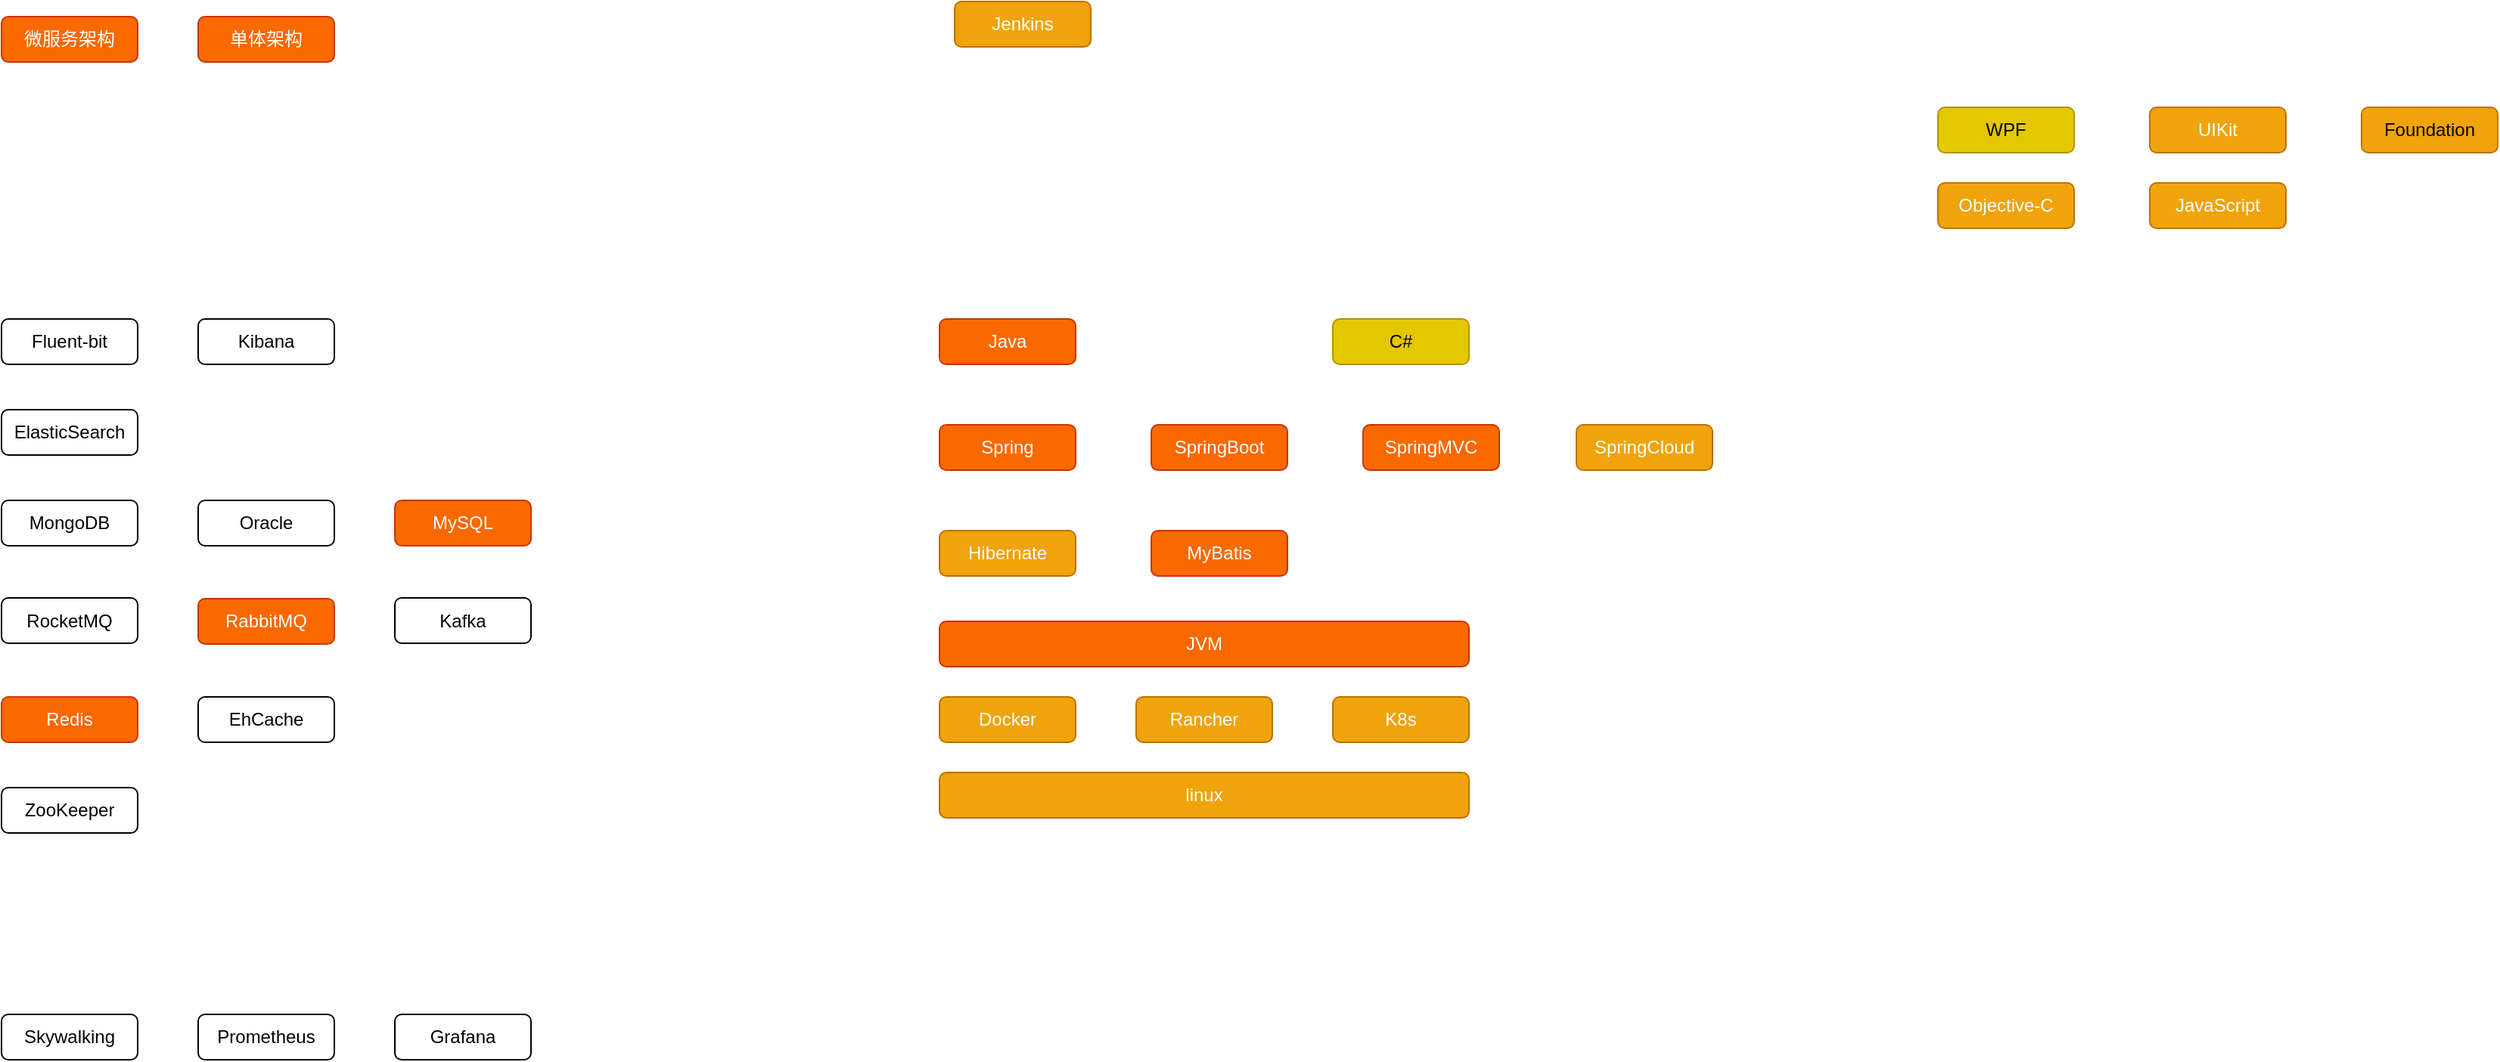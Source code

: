 <mxfile version="24.7.2" type="github">
  <diagram name="第 1 页" id="g6CvxwyKXsx-Wkx9vgeh">
    <mxGraphModel dx="2473" dy="795" grid="1" gridSize="10" guides="1" tooltips="1" connect="1" arrows="1" fold="1" page="1" pageScale="1" pageWidth="827" pageHeight="1169" math="0" shadow="0">
      <root>
        <mxCell id="0" />
        <mxCell id="1" parent="0" />
        <mxCell id="JE6O_fZ9xA0qBkAR_-J4-1" value="Java" style="rounded=1;whiteSpace=wrap;html=1;fillColor=#fa6800;strokeColor=#C73500;fontColor=#FFFFFF;" vertex="1" parent="1">
          <mxGeometry x="340" y="370" width="90" height="30" as="geometry" />
        </mxCell>
        <mxCell id="JE6O_fZ9xA0qBkAR_-J4-3" value="JVM" style="rounded=1;whiteSpace=wrap;html=1;fillColor=#fa6800;fontColor=#FFFFFF;strokeColor=#C73500;" vertex="1" parent="1">
          <mxGeometry x="340" y="570" width="350" height="30" as="geometry" />
        </mxCell>
        <mxCell id="JE6O_fZ9xA0qBkAR_-J4-5" value="linux" style="rounded=1;whiteSpace=wrap;html=1;fillColor=#f0a30a;fontColor=#FFFFFF;strokeColor=#BD7000;" vertex="1" parent="1">
          <mxGeometry x="340" y="670" width="350" height="30" as="geometry" />
        </mxCell>
        <mxCell id="JE6O_fZ9xA0qBkAR_-J4-6" value="Docker" style="rounded=1;whiteSpace=wrap;html=1;fillColor=#f0a30a;fontColor=#FFFFFF;strokeColor=#BD7000;" vertex="1" parent="1">
          <mxGeometry x="340" y="620" width="90" height="30" as="geometry" />
        </mxCell>
        <mxCell id="JE6O_fZ9xA0qBkAR_-J4-9" value="Objective-C" style="rounded=1;whiteSpace=wrap;html=1;fillColor=#f0a30a;fontColor=#FFFFFF;strokeColor=#BD7000;" vertex="1" parent="1">
          <mxGeometry x="1000" y="280" width="90" height="30" as="geometry" />
        </mxCell>
        <mxCell id="JE6O_fZ9xA0qBkAR_-J4-10" value="C#" style="rounded=1;whiteSpace=wrap;html=1;fillColor=#e3c800;fontColor=#000000;strokeColor=#B09500;" vertex="1" parent="1">
          <mxGeometry x="600" y="370" width="90" height="30" as="geometry" />
        </mxCell>
        <mxCell id="JE6O_fZ9xA0qBkAR_-J4-11" value="K8s" style="rounded=1;whiteSpace=wrap;html=1;fillColor=#f0a30a;fontColor=#FFFFFF;strokeColor=#BD7000;" vertex="1" parent="1">
          <mxGeometry x="600" y="620" width="90" height="30" as="geometry" />
        </mxCell>
        <mxCell id="JE6O_fZ9xA0qBkAR_-J4-12" value="MySQL" style="rounded=1;whiteSpace=wrap;html=1;fillColor=#fa6800;fontColor=#FFFFFF;strokeColor=#C73500;" vertex="1" parent="1">
          <mxGeometry x="-20" y="490" width="90" height="30" as="geometry" />
        </mxCell>
        <mxCell id="JE6O_fZ9xA0qBkAR_-J4-13" value="Oracle" style="rounded=1;whiteSpace=wrap;html=1;" vertex="1" parent="1">
          <mxGeometry x="-150" y="490" width="90" height="30" as="geometry" />
        </mxCell>
        <mxCell id="JE6O_fZ9xA0qBkAR_-J4-14" value="MongoDB" style="rounded=1;whiteSpace=wrap;html=1;" vertex="1" parent="1">
          <mxGeometry x="-280" y="490" width="90" height="30" as="geometry" />
        </mxCell>
        <mxCell id="JE6O_fZ9xA0qBkAR_-J4-15" value="ElasticSearch" style="rounded=1;whiteSpace=wrap;html=1;" vertex="1" parent="1">
          <mxGeometry x="-280" y="430" width="90" height="30" as="geometry" />
        </mxCell>
        <mxCell id="JE6O_fZ9xA0qBkAR_-J4-16" value="Kibana" style="rounded=1;whiteSpace=wrap;html=1;" vertex="1" parent="1">
          <mxGeometry x="-150" y="370" width="90" height="30" as="geometry" />
        </mxCell>
        <mxCell id="JE6O_fZ9xA0qBkAR_-J4-17" value="Fluent-bit" style="rounded=1;whiteSpace=wrap;html=1;" vertex="1" parent="1">
          <mxGeometry x="-280" y="370" width="90" height="30" as="geometry" />
        </mxCell>
        <mxCell id="JE6O_fZ9xA0qBkAR_-J4-24" value="Spring" style="rounded=1;whiteSpace=wrap;html=1;fillColor=#fa6800;fontColor=#FFFFFF;strokeColor=#C73500;" vertex="1" parent="1">
          <mxGeometry x="340" y="440" width="90" height="30" as="geometry" />
        </mxCell>
        <mxCell id="JE6O_fZ9xA0qBkAR_-J4-25" value="SpringBoot" style="rounded=1;whiteSpace=wrap;html=1;fillColor=#fa6800;fontColor=#FFFFFF;strokeColor=#C73500;" vertex="1" parent="1">
          <mxGeometry x="480" y="440" width="90" height="30" as="geometry" />
        </mxCell>
        <mxCell id="JE6O_fZ9xA0qBkAR_-J4-26" value="SpringMVC" style="rounded=1;whiteSpace=wrap;html=1;fillColor=#fa6800;fontColor=#FFFFFF;strokeColor=#C73500;" vertex="1" parent="1">
          <mxGeometry x="620" y="440" width="90" height="30" as="geometry" />
        </mxCell>
        <mxCell id="JE6O_fZ9xA0qBkAR_-J4-27" value="SpringCloud" style="rounded=1;whiteSpace=wrap;html=1;fillColor=#f0a30a;fontColor=#FFFFFF;strokeColor=#BD7000;" vertex="1" parent="1">
          <mxGeometry x="761" y="440" width="90" height="30" as="geometry" />
        </mxCell>
        <mxCell id="JE6O_fZ9xA0qBkAR_-J4-28" value="Hibernate" style="rounded=1;whiteSpace=wrap;html=1;fillColor=#f0a30a;fontColor=#FFFFFF;strokeColor=#BD7000;" vertex="1" parent="1">
          <mxGeometry x="340" y="510" width="90" height="30" as="geometry" />
        </mxCell>
        <mxCell id="JE6O_fZ9xA0qBkAR_-J4-29" value="MyBatis" style="rounded=1;whiteSpace=wrap;html=1;fillColor=#fa6800;fontColor=#FFFFFF;strokeColor=#C73500;" vertex="1" parent="1">
          <mxGeometry x="480" y="510" width="90" height="30" as="geometry" />
        </mxCell>
        <mxCell id="JE6O_fZ9xA0qBkAR_-J4-30" style="edgeStyle=orthogonalEdgeStyle;rounded=0;orthogonalLoop=1;jettySize=auto;html=1;exitX=0.5;exitY=1;exitDx=0;exitDy=0;" edge="1" parent="1" source="JE6O_fZ9xA0qBkAR_-J4-12" target="JE6O_fZ9xA0qBkAR_-J4-12">
          <mxGeometry relative="1" as="geometry" />
        </mxCell>
        <mxCell id="JE6O_fZ9xA0qBkAR_-J4-31" value="Rancher" style="rounded=1;whiteSpace=wrap;html=1;fillColor=#f0a30a;fontColor=#FFFFFF;strokeColor=#BD7000;" vertex="1" parent="1">
          <mxGeometry x="470" y="620" width="90" height="30" as="geometry" />
        </mxCell>
        <mxCell id="JE6O_fZ9xA0qBkAR_-J4-33" value="WPF" style="rounded=1;whiteSpace=wrap;html=1;fillColor=#e3c800;fontColor=#000000;strokeColor=#B09500;" vertex="1" parent="1">
          <mxGeometry x="1000" y="230" width="90" height="30" as="geometry" />
        </mxCell>
        <mxCell id="JE6O_fZ9xA0qBkAR_-J4-34" value="UIKit" style="rounded=1;whiteSpace=wrap;html=1;fillColor=#f0a30a;fontColor=#FFFFFF;strokeColor=#BD7000;" vertex="1" parent="1">
          <mxGeometry x="1140" y="230" width="90" height="30" as="geometry" />
        </mxCell>
        <mxCell id="JE6O_fZ9xA0qBkAR_-J4-35" value="Foundation" style="rounded=1;whiteSpace=wrap;html=1;fontColor=#000000;fillColor=#f0a30a;strokeColor=#BD7000;" vertex="1" parent="1">
          <mxGeometry x="1280" y="230" width="90" height="30" as="geometry" />
        </mxCell>
        <mxCell id="JE6O_fZ9xA0qBkAR_-J4-36" value="RocketMQ" style="rounded=1;whiteSpace=wrap;html=1;" vertex="1" parent="1">
          <mxGeometry x="-280" y="554.5" width="90" height="30" as="geometry" />
        </mxCell>
        <mxCell id="JE6O_fZ9xA0qBkAR_-J4-37" value="RabbitMQ" style="rounded=1;whiteSpace=wrap;html=1;fillColor=#fa6800;fontColor=#FFFFFF;strokeColor=#C73500;" vertex="1" parent="1">
          <mxGeometry x="-150" y="555" width="90" height="30" as="geometry" />
        </mxCell>
        <mxCell id="JE6O_fZ9xA0qBkAR_-J4-38" value="Kafka" style="rounded=1;whiteSpace=wrap;html=1;" vertex="1" parent="1">
          <mxGeometry x="-20" y="554.5" width="90" height="30" as="geometry" />
        </mxCell>
        <mxCell id="JE6O_fZ9xA0qBkAR_-J4-39" value="Redis" style="rounded=1;whiteSpace=wrap;html=1;fillColor=#fa6800;fontColor=#FFFFFF;strokeColor=#C73500;" vertex="1" parent="1">
          <mxGeometry x="-280" y="620" width="90" height="30" as="geometry" />
        </mxCell>
        <mxCell id="JE6O_fZ9xA0qBkAR_-J4-40" value="EhCache" style="rounded=1;whiteSpace=wrap;html=1;" vertex="1" parent="1">
          <mxGeometry x="-150" y="620" width="90" height="30" as="geometry" />
        </mxCell>
        <mxCell id="JE6O_fZ9xA0qBkAR_-J4-41" value="Jenkins" style="rounded=1;whiteSpace=wrap;html=1;fillColor=#f0a30a;fontColor=#FFFFFF;strokeColor=#BD7000;" vertex="1" parent="1">
          <mxGeometry x="350" y="160" width="90" height="30" as="geometry" />
        </mxCell>
        <mxCell id="JE6O_fZ9xA0qBkAR_-J4-42" value="ZooKeeper" style="rounded=1;whiteSpace=wrap;html=1;" vertex="1" parent="1">
          <mxGeometry x="-280" y="680" width="90" height="30" as="geometry" />
        </mxCell>
        <mxCell id="JE6O_fZ9xA0qBkAR_-J4-43" value="Skywalking" style="rounded=1;whiteSpace=wrap;html=1;" vertex="1" parent="1">
          <mxGeometry x="-280" y="830" width="90" height="30" as="geometry" />
        </mxCell>
        <mxCell id="JE6O_fZ9xA0qBkAR_-J4-44" value="Prometheus" style="rounded=1;whiteSpace=wrap;html=1;" vertex="1" parent="1">
          <mxGeometry x="-150" y="830" width="90" height="30" as="geometry" />
        </mxCell>
        <mxCell id="JE6O_fZ9xA0qBkAR_-J4-45" value="Grafana" style="rounded=1;whiteSpace=wrap;html=1;" vertex="1" parent="1">
          <mxGeometry x="-20" y="830" width="90" height="30" as="geometry" />
        </mxCell>
        <mxCell id="JE6O_fZ9xA0qBkAR_-J4-46" value="微服务架构" style="rounded=1;whiteSpace=wrap;html=1;fillColor=#fa6800;fontColor=#FFFFFF;strokeColor=#C73500;" vertex="1" parent="1">
          <mxGeometry x="-280" y="170" width="90" height="30" as="geometry" />
        </mxCell>
        <mxCell id="JE6O_fZ9xA0qBkAR_-J4-47" value="单体架构" style="rounded=1;whiteSpace=wrap;html=1;fillColor=#fa6800;fontColor=#FFFFFF;strokeColor=#C73500;" vertex="1" parent="1">
          <mxGeometry x="-150" y="170" width="90" height="30" as="geometry" />
        </mxCell>
        <mxCell id="JE6O_fZ9xA0qBkAR_-J4-48" value="JavaScript" style="rounded=1;whiteSpace=wrap;html=1;fillColor=#f0a30a;fontColor=#FFFFFF;strokeColor=#BD7000;" vertex="1" parent="1">
          <mxGeometry x="1140" y="280" width="90" height="30" as="geometry" />
        </mxCell>
      </root>
    </mxGraphModel>
  </diagram>
</mxfile>
